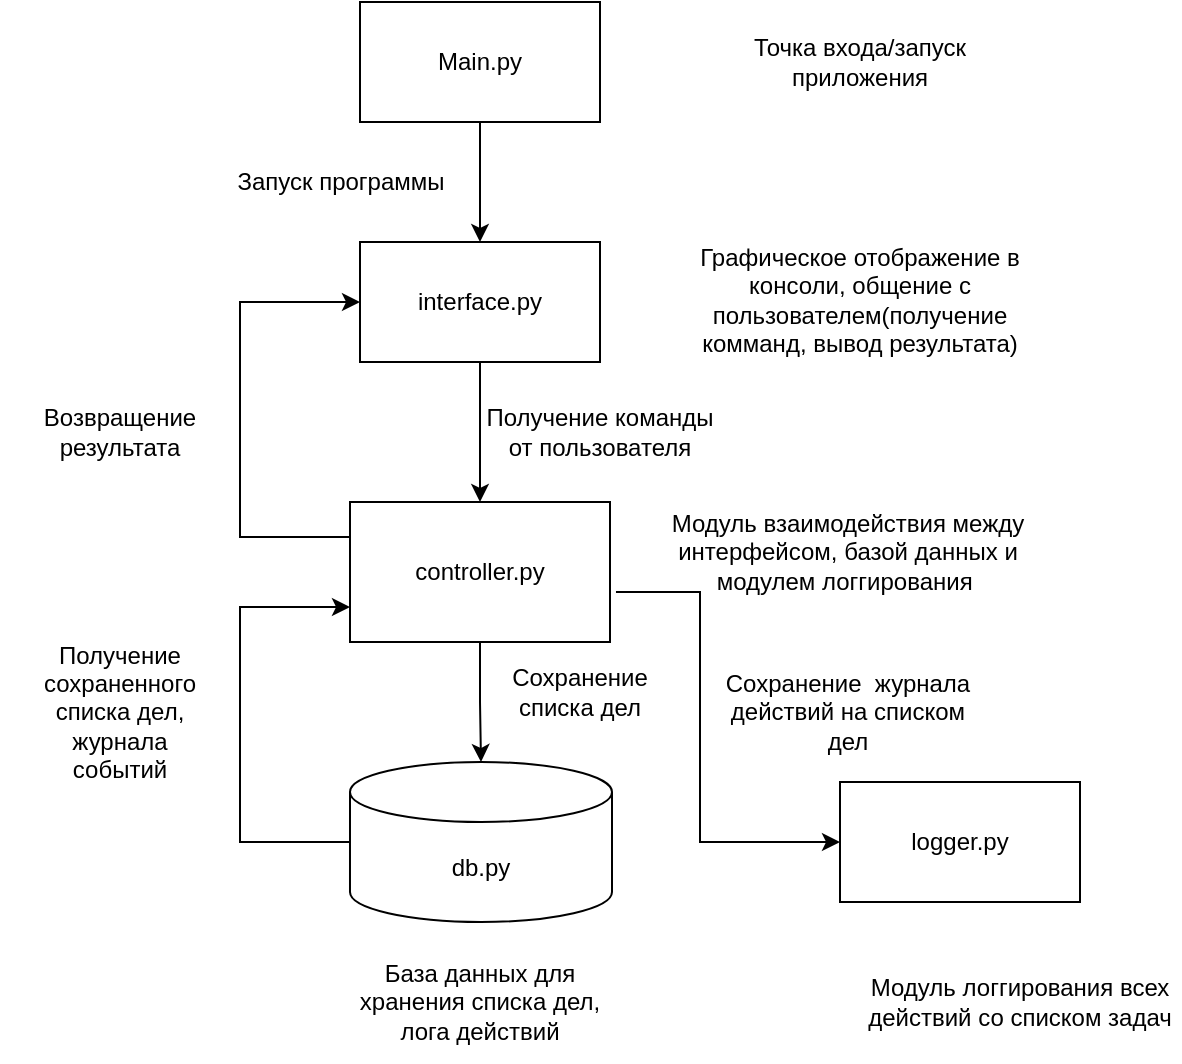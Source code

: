 <mxfile version="16.1.2" type="device"><diagram id="Y0g7qM-dOtGkc-WGfHgg" name="Page-1"><mxGraphModel dx="1102" dy="1025" grid="1" gridSize="10" guides="1" tooltips="1" connect="1" arrows="1" fold="1" page="1" pageScale="1" pageWidth="827" pageHeight="1169" math="0" shadow="0"><root><mxCell id="0"/><mxCell id="1" parent="0"/><mxCell id="oIdS2dxiCFurpOh3gipV-34" style="edgeStyle=orthogonalEdgeStyle;rounded=0;orthogonalLoop=1;jettySize=auto;html=1;entryX=0;entryY=0.5;entryDx=0;entryDy=0;exitX=0;exitY=0.25;exitDx=0;exitDy=0;" parent="1" source="2" target="3" edge="1"><mxGeometry relative="1" as="geometry"><mxPoint x="210" y="150" as="targetPoint"/><Array as="points"><mxPoint x="220" y="268"/><mxPoint x="220" y="150"/></Array></mxGeometry></mxCell><mxCell id="oIdS2dxiCFurpOh3gipV-47" style="edgeStyle=orthogonalEdgeStyle;rounded=0;orthogonalLoop=1;jettySize=auto;html=1;entryX=0.5;entryY=0;entryDx=0;entryDy=0;entryPerimeter=0;" parent="1" source="2" target="oIdS2dxiCFurpOh3gipV-44" edge="1"><mxGeometry relative="1" as="geometry"/></mxCell><mxCell id="2" value="controller.py" style="rounded=0;whiteSpace=wrap;html=1;" parent="1" vertex="1"><mxGeometry x="275" y="250" width="130" height="70" as="geometry"/></mxCell><mxCell id="oIdS2dxiCFurpOh3gipV-33" style="edgeStyle=orthogonalEdgeStyle;rounded=0;orthogonalLoop=1;jettySize=auto;html=1;" parent="1" source="3" target="2" edge="1"><mxGeometry relative="1" as="geometry"/></mxCell><mxCell id="3" value="interface.py" style="rounded=0;whiteSpace=wrap;html=1;" parent="1" vertex="1"><mxGeometry x="280" y="120" width="120" height="60" as="geometry"/></mxCell><mxCell id="5" value="Запуск программы" style="text;html=1;align=center;verticalAlign=middle;resizable=0;points=[];autosize=1;strokeColor=none;fillColor=none;" parent="1" vertex="1"><mxGeometry x="210" y="80" width="120" height="20" as="geometry"/></mxCell><mxCell id="20" value="logger.py" style="rounded=0;whiteSpace=wrap;html=1;" parent="1" vertex="1"><mxGeometry x="520" y="390" width="120" height="60" as="geometry"/></mxCell><mxCell id="oIdS2dxiCFurpOh3gipV-26" style="edgeStyle=orthogonalEdgeStyle;rounded=0;orthogonalLoop=1;jettySize=auto;html=1;" parent="1" source="oIdS2dxiCFurpOh3gipV-22" target="3" edge="1"><mxGeometry relative="1" as="geometry"/></mxCell><mxCell id="oIdS2dxiCFurpOh3gipV-22" value="Main.py" style="rounded=0;whiteSpace=wrap;html=1;" parent="1" vertex="1"><mxGeometry x="280" width="120" height="60" as="geometry"/></mxCell><mxCell id="oIdS2dxiCFurpOh3gipV-24" value="Точка входа/запуск приложения" style="text;html=1;strokeColor=none;fillColor=none;align=center;verticalAlign=middle;whiteSpace=wrap;rounded=0;" parent="1" vertex="1"><mxGeometry x="465" y="15" width="130" height="30" as="geometry"/></mxCell><mxCell id="oIdS2dxiCFurpOh3gipV-28" value="Графическое отображение в консоли, общение с пользователем(получение комманд, вывод результата)" style="text;html=1;strokeColor=none;fillColor=none;align=center;verticalAlign=middle;whiteSpace=wrap;rounded=0;" parent="1" vertex="1"><mxGeometry x="440" y="117.5" width="180" height="62.5" as="geometry"/></mxCell><mxCell id="oIdS2dxiCFurpOh3gipV-37" value="&lt;span style=&quot;&quot;&gt;Получение команды от пользователя&lt;/span&gt;" style="text;html=1;strokeColor=none;fillColor=none;align=center;verticalAlign=middle;whiteSpace=wrap;rounded=0;" parent="1" vertex="1"><mxGeometry x="340" y="200" width="120" height="30" as="geometry"/></mxCell><mxCell id="oIdS2dxiCFurpOh3gipV-38" value="&lt;span style=&quot;&quot;&gt;Возвращение результата&lt;/span&gt;" style="text;html=1;strokeColor=none;fillColor=none;align=center;verticalAlign=middle;whiteSpace=wrap;rounded=0;" parent="1" vertex="1"><mxGeometry x="100" y="200" width="120" height="30" as="geometry"/></mxCell><mxCell id="oIdS2dxiCFurpOh3gipV-41" value="Модуль взаимодействия между интерфейсом, базой данных и модулем логгирования&amp;nbsp;" style="text;html=1;strokeColor=none;fillColor=none;align=center;verticalAlign=middle;whiteSpace=wrap;rounded=0;" parent="1" vertex="1"><mxGeometry x="414" y="250" width="220" height="50" as="geometry"/></mxCell><mxCell id="oIdS2dxiCFurpOh3gipV-42" value="Модуль логгирования всех действий со списком задач" style="text;html=1;strokeColor=none;fillColor=none;align=center;verticalAlign=middle;whiteSpace=wrap;rounded=0;" parent="1" vertex="1"><mxGeometry x="530" y="485" width="160" height="30" as="geometry"/></mxCell><mxCell id="oIdS2dxiCFurpOh3gipV-46" style="edgeStyle=orthogonalEdgeStyle;rounded=0;orthogonalLoop=1;jettySize=auto;html=1;entryX=0;entryY=0.75;entryDx=0;entryDy=0;" parent="1" source="oIdS2dxiCFurpOh3gipV-44" target="2" edge="1"><mxGeometry relative="1" as="geometry"><mxPoint x="220" y="290" as="targetPoint"/><Array as="points"><mxPoint x="220" y="420"/><mxPoint x="220" y="303"/></Array></mxGeometry></mxCell><mxCell id="oIdS2dxiCFurpOh3gipV-44" value="db.py" style="shape=cylinder3;whiteSpace=wrap;html=1;boundedLbl=1;backgroundOutline=1;size=15;" parent="1" vertex="1"><mxGeometry x="275" y="380" width="131" height="80" as="geometry"/></mxCell><mxCell id="oIdS2dxiCFurpOh3gipV-45" value="База данных для хранения списка дел, лога действий" style="text;html=1;strokeColor=none;fillColor=none;align=center;verticalAlign=middle;whiteSpace=wrap;rounded=0;" parent="1" vertex="1"><mxGeometry x="275" y="470" width="130" height="60" as="geometry"/></mxCell><mxCell id="oIdS2dxiCFurpOh3gipV-53" value="Сохранение списка дел" style="text;html=1;strokeColor=none;fillColor=none;align=center;verticalAlign=middle;whiteSpace=wrap;rounded=0;" parent="1" vertex="1"><mxGeometry x="350" y="330" width="80" height="30" as="geometry"/></mxCell><mxCell id="oIdS2dxiCFurpOh3gipV-54" value="Получение сохраненного списка дел, журнала событий" style="text;html=1;strokeColor=none;fillColor=none;align=center;verticalAlign=middle;whiteSpace=wrap;rounded=0;" parent="1" vertex="1"><mxGeometry x="120" y="340" width="80" height="30" as="geometry"/></mxCell><mxCell id="oIdS2dxiCFurpOh3gipV-56" value="Сохранение&amp;nbsp; журнала действий на списком дел" style="text;html=1;strokeColor=none;fillColor=none;align=center;verticalAlign=middle;whiteSpace=wrap;rounded=0;" parent="1" vertex="1"><mxGeometry x="459" y="340" width="130" height="30" as="geometry"/></mxCell><mxCell id="8VAX9dRLY5nBoO-5cLOO-22" value="" style="endArrow=classic;html=1;rounded=0;entryX=0;entryY=0.5;entryDx=0;entryDy=0;exitX=1.023;exitY=0.643;exitDx=0;exitDy=0;exitPerimeter=0;" edge="1" parent="1" source="2" target="20"><mxGeometry width="50" height="50" relative="1" as="geometry"><mxPoint x="390" y="530" as="sourcePoint"/><mxPoint x="440" y="480" as="targetPoint"/><Array as="points"><mxPoint x="450" y="295"/><mxPoint x="450" y="420"/></Array></mxGeometry></mxCell></root></mxGraphModel></diagram></mxfile>